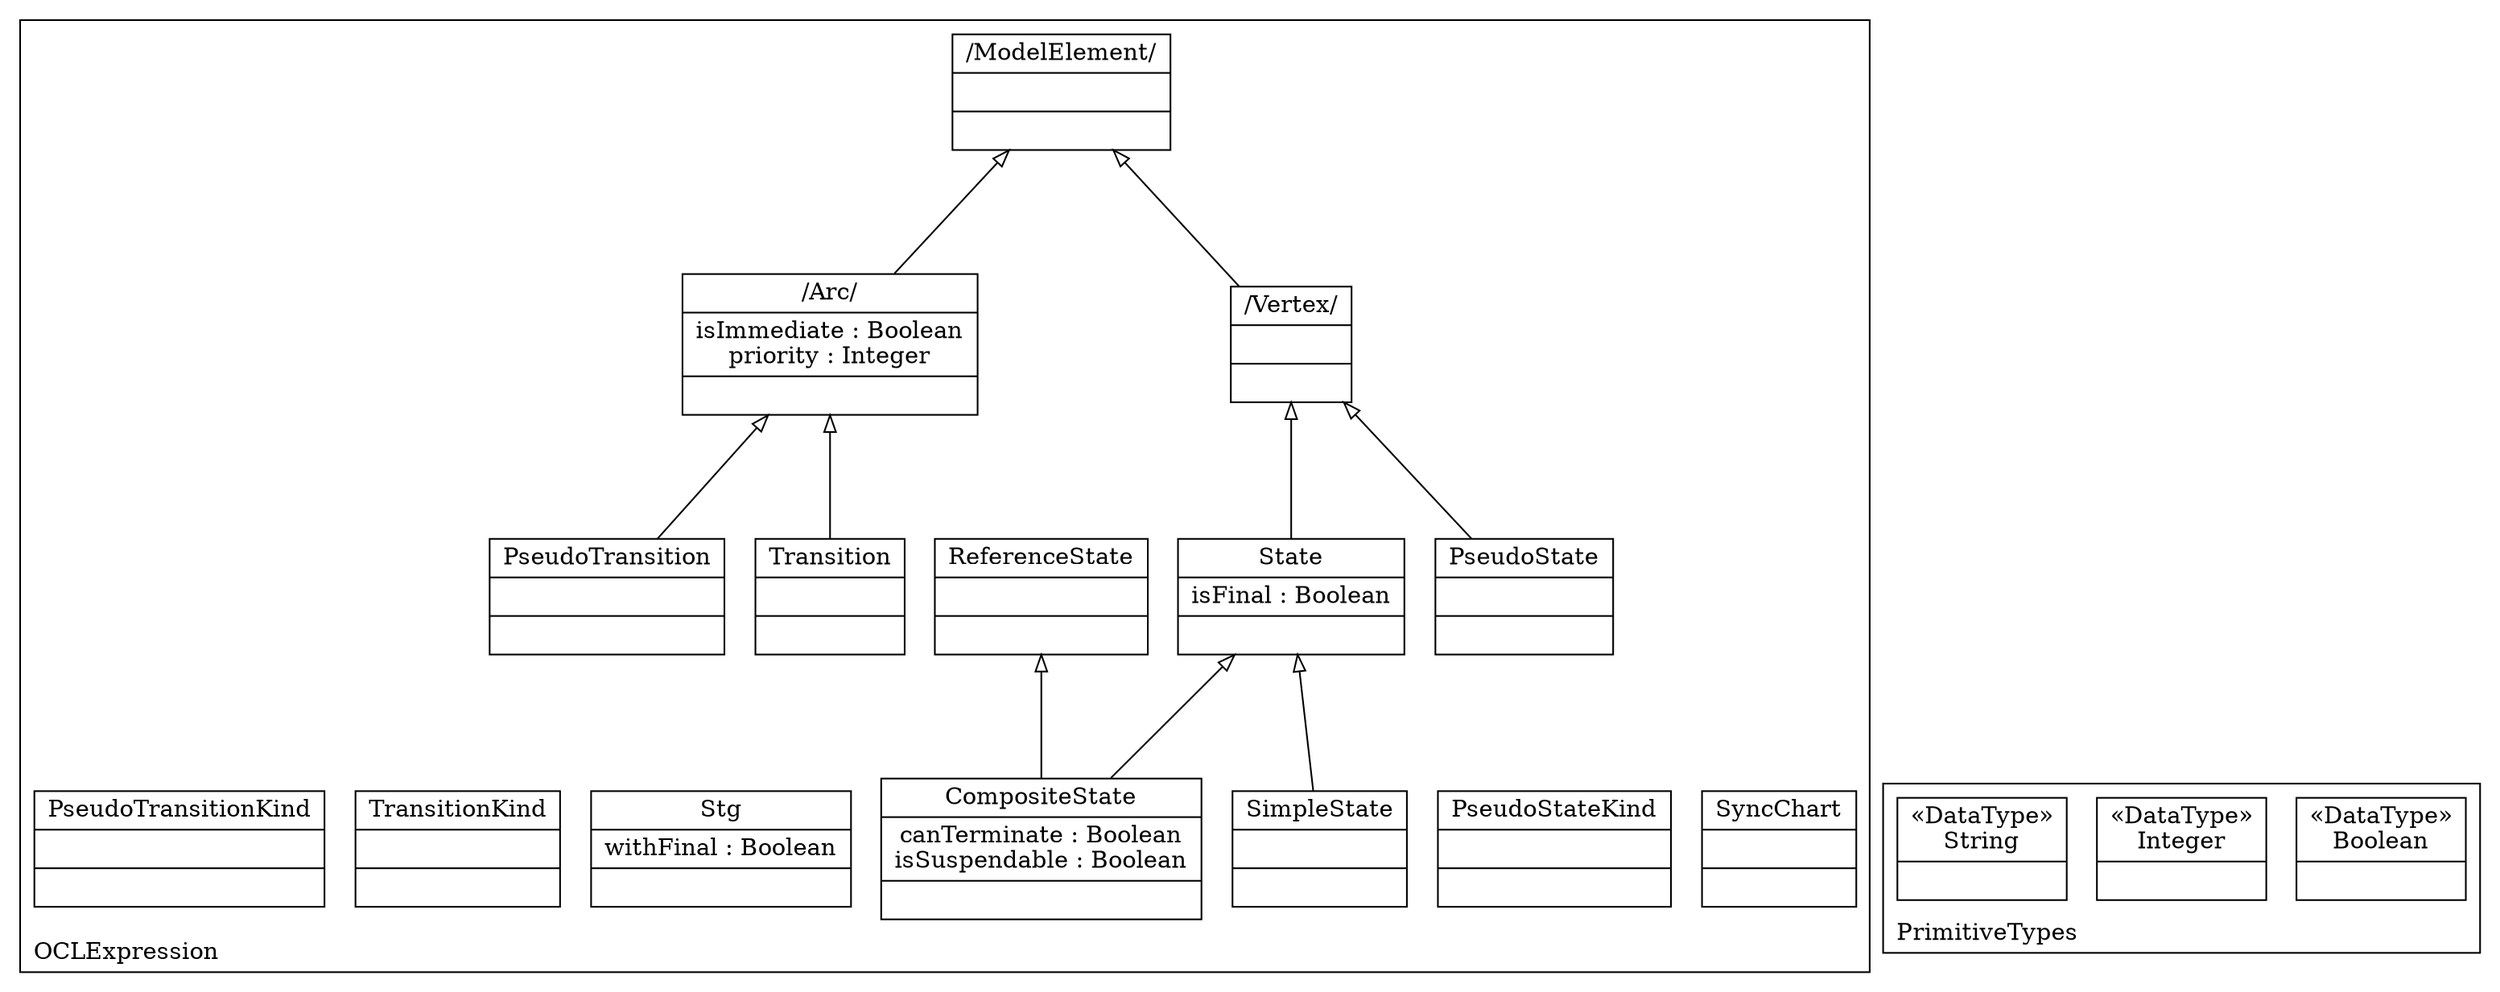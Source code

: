 digraph "KM3 Model in DOT" {
graph[rankdir=BT,labeljust=l,labelloc=t,nodeSep=0.75,compound=true];
 subgraph "cluster_OCLExpression"{
labelloc=t
color=black
label=OCLExpression
 node[shape=record];
ModelElement[label="{/ModelElement/| | }"]
;
 node[shape=record];
SyncChart[label="{SyncChart| | }"]
;
 node[shape=record];
ReferenceState[label="{ReferenceState| | }"]
;
 node[shape=record];
Arc[label="{/Arc/|isImmediate : Boolean\npriority : Integer| }"]
 Arc->ModelElement[arrowhead=onormal,group=ModelElement,minlen=2,constraint=true,]
;
 node[shape=record];
Vertex[label="{/Vertex/| | }"]
 Vertex->ModelElement[arrowhead=onormal,group=ModelElement,minlen=2,constraint=true,]
;
 node[shape=record];
PseudoState[label="{PseudoState| | }"]
 PseudoState->Vertex[arrowhead=onormal,group=Vertex,minlen=2,constraint=true,]
;
 node[shape=record];
PseudoStateKind[label="{PseudoStateKind| | }"]
;
 node[shape=record];
State[label="{State|isFinal : Boolean| }"]
 State->Vertex[arrowhead=onormal,group=Vertex,minlen=2,constraint=true,]
;
 node[shape=record];
SimpleState[label="{SimpleState| | }"]
 SimpleState->State[arrowhead=onormal,group=State,minlen=2,constraint=true,]
;
 node[shape=record];
CompositeState[label="{CompositeState|canTerminate : Boolean\nisSuspendable : Boolean| }"]
 CompositeState->State[arrowhead=onormal,group=State,minlen=2,constraint=true,]
 CompositeState->ReferenceState[arrowhead=onormal,group=ReferenceState,minlen=2,constraint=true,]
;
 node[shape=record];
Stg[label="{Stg|withFinal : Boolean| }"]
;
 node[shape=record];
Transition[label="{Transition| | }"]
 Transition->Arc[arrowhead=onormal,group=Arc,minlen=2,constraint=true,]
;
 node[shape=record];
TransitionKind[label="{TransitionKind| | }"]
;
 node[shape=record];
PseudoTransition[label="{PseudoTransition| | }"]
 PseudoTransition->Arc[arrowhead=onormal,group=Arc,minlen=2,constraint=true,]
;
 node[shape=record];
PseudoTransitionKind[label="{PseudoTransitionKind| | }"]
;

} subgraph "cluster_PrimitiveTypes"{
labelloc=t
color=black
label=PrimitiveTypes
 node[shape=record];
Boolean[label="{&#171;DataType&#187;\nBoolean|}"]
;
 node[shape=record];
Integer[label="{&#171;DataType&#187;\nInteger|}"]
;
 node[shape=record];
String[label="{&#171;DataType&#187;\nString|}"]
;

}
}